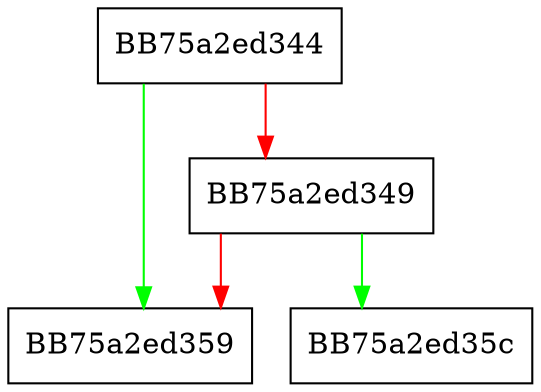 digraph is_ws {
  node [shape="box"];
  graph [splines=ortho];
  BB75a2ed344 -> BB75a2ed359 [color="green"];
  BB75a2ed344 -> BB75a2ed349 [color="red"];
  BB75a2ed349 -> BB75a2ed35c [color="green"];
  BB75a2ed349 -> BB75a2ed359 [color="red"];
}